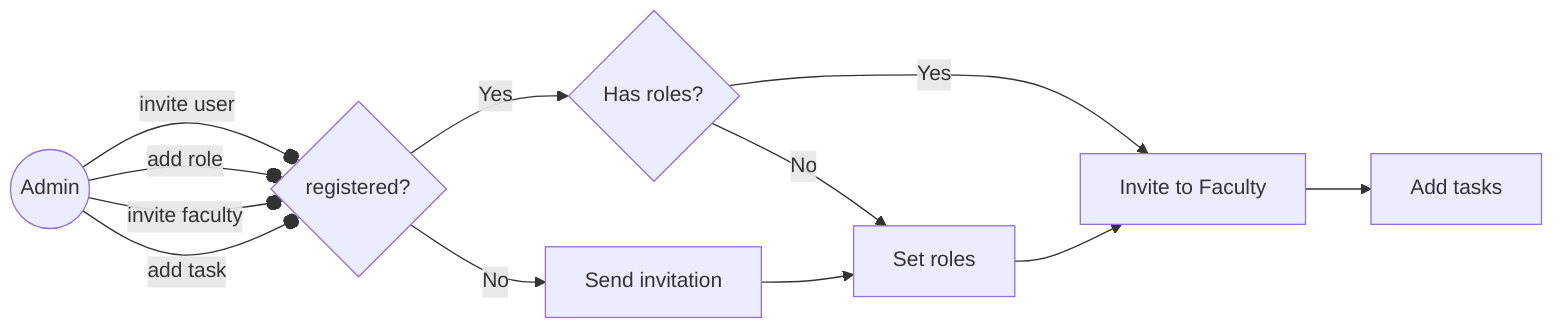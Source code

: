 flowchart LR
  actor((Admin))
  is_registered{registered?}
  actor-- invite user --o is_registered
  actor-- add role --o is_registered
  actor-- invite faculty --o is_registered
  actor-- add task --o is_registered

  has_roles{Has roles?}
  set_roles[Set roles]
  is_registered -->|Yes| has_roles
  has_roles -->|No| set_roles
  has_roles -->|Yes| invite_faculty
  send_invitation[Send invitation]
  is_registered -->|No| send_invitation
  send_invitation --> set_roles

  invite_faculty[Invite to Faculty]
  add_tasks[Add tasks]
  set_roles --> invite_faculty
  invite_faculty --> add_tasks